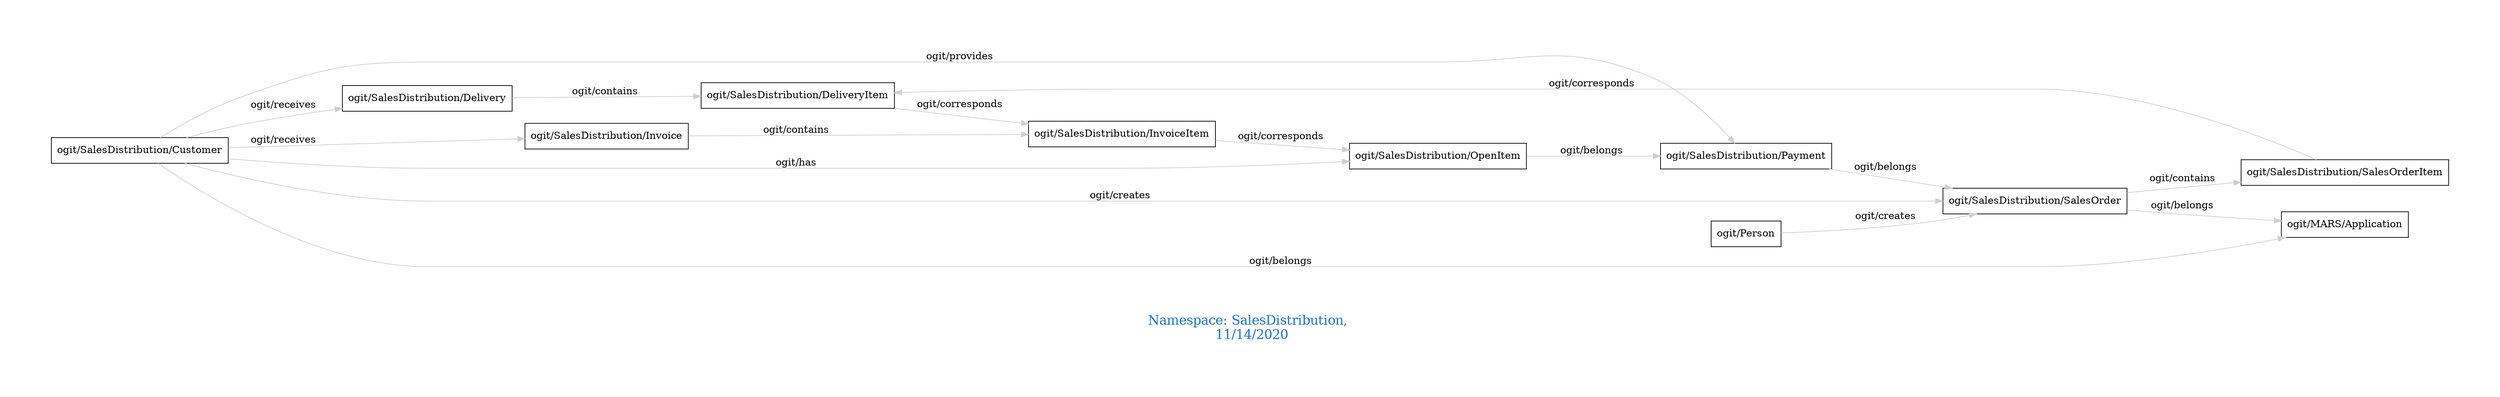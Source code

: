 digraph OGIT_ontology {
 graph [ rankdir= LR,pad=1 
fontsize = 18,
fontcolor= dodgerblue3,label = "\n\n\nNamespace: SalesDistribution, \n 11/14/2020"];
node[shape=polygon];
edge [  color="gray81"];

   "ogit/SalesDistribution/Delivery" -> "ogit/SalesDistribution/DeliveryItem" [label="   ogit/contains    "];
   "ogit/SalesDistribution/Invoice" -> "ogit/SalesDistribution/InvoiceItem" [label="   ogit/contains    "];
   "ogit/SalesDistribution/SalesOrder" -> "ogit/SalesDistribution/SalesOrderItem" [label="   ogit/contains    "];
   "ogit/SalesDistribution/Customer" -> "ogit/SalesDistribution/SalesOrder" [label="   ogit/creates    "];
   "ogit/Person" -> "ogit/SalesDistribution/SalesOrder" [label="   ogit/creates    "];
   "ogit/SalesDistribution/DeliveryItem" -> "ogit/SalesDistribution/InvoiceItem" [label="   ogit/corresponds    "];
   "ogit/SalesDistribution/InvoiceItem" -> "ogit/SalesDistribution/OpenItem" [label="   ogit/corresponds    "];
   "ogit/SalesDistribution/SalesOrderItem" -> "ogit/SalesDistribution/DeliveryItem" [label="   ogit/corresponds    "];
   "ogit/SalesDistribution/Customer" -> "ogit/SalesDistribution/Payment" [label="   ogit/provides    "];
   "ogit/SalesDistribution/Customer" -> "ogit/MARS/Application" [label="   ogit/belongs    "];
   "ogit/SalesDistribution/OpenItem" -> "ogit/SalesDistribution/Payment" [label="   ogit/belongs    "];
   "ogit/SalesDistribution/Payment" -> "ogit/SalesDistribution/SalesOrder" [label="   ogit/belongs    "];
   "ogit/SalesDistribution/SalesOrder" -> "ogit/MARS/Application" [label="   ogit/belongs    "];
   "ogit/SalesDistribution/Customer" -> "ogit/SalesDistribution/Delivery" [label="   ogit/receives    "];
   "ogit/SalesDistribution/Customer" -> "ogit/SalesDistribution/Invoice" [label="   ogit/receives    "];
   "ogit/SalesDistribution/Customer" -> "ogit/SalesDistribution/OpenItem" [label="   ogit/has    "];
}
